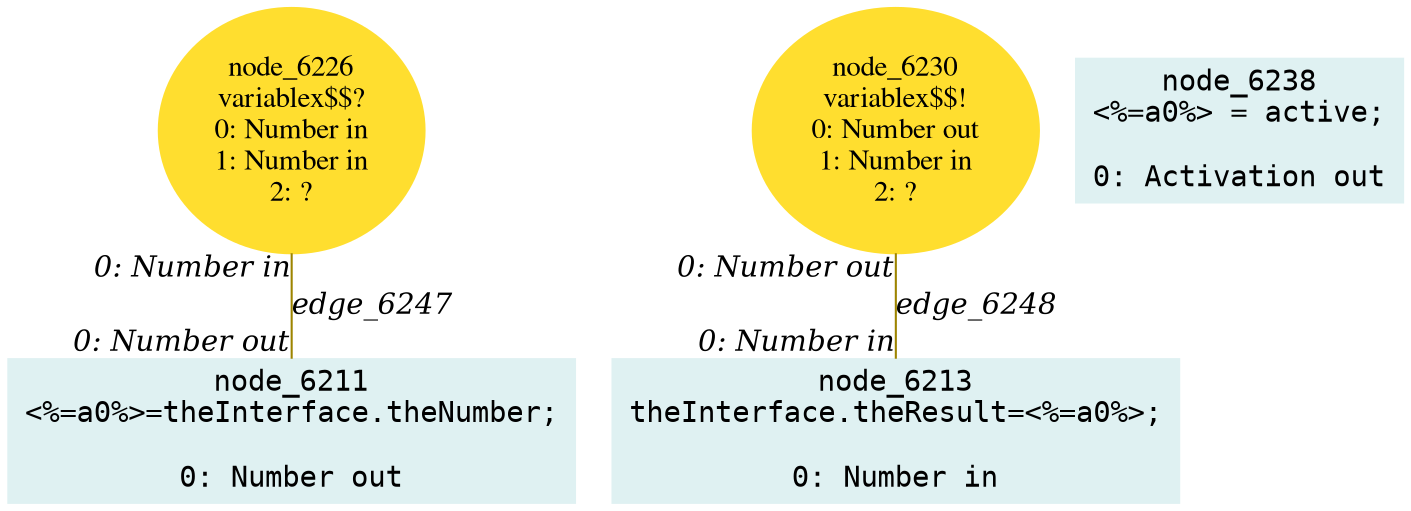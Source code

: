 digraph g{node_6211 [shape="box", style="filled", color="#dff1f2", fontname="Courier", label="node_6211
<%=a0%>=theInterface.theNumber;

0: Number out" ]
node_6213 [shape="box", style="filled", color="#dff1f2", fontname="Courier", label="node_6213
theInterface.theResult=<%=a0%>;

0: Number in" ]
node_6226 [shape="ellipse", style="filled", color="#ffde2f", fontname="Times", label="node_6226
variablex$$?
0: Number in
1: Number in
2: ?" ]
node_6230 [shape="ellipse", style="filled", color="#ffde2f", fontname="Times", label="node_6230
variablex$$!
0: Number out
1: Number in
2: ?" ]
node_6238 [shape="box", style="filled", color="#dff1f2", fontname="Courier", label="node_6238
<%=a0%> = active;

0: Activation out" ]
node_6226 -> node_6211 [dir=none, arrowHead=none, fontname="Times-Italic", arrowsize=1, color="#9d8400", label="edge_6247",  headlabel="0: Number out", taillabel="0: Number in" ]
node_6230 -> node_6213 [dir=none, arrowHead=none, fontname="Times-Italic", arrowsize=1, color="#9d8400", label="edge_6248",  headlabel="0: Number in", taillabel="0: Number out" ]
}
